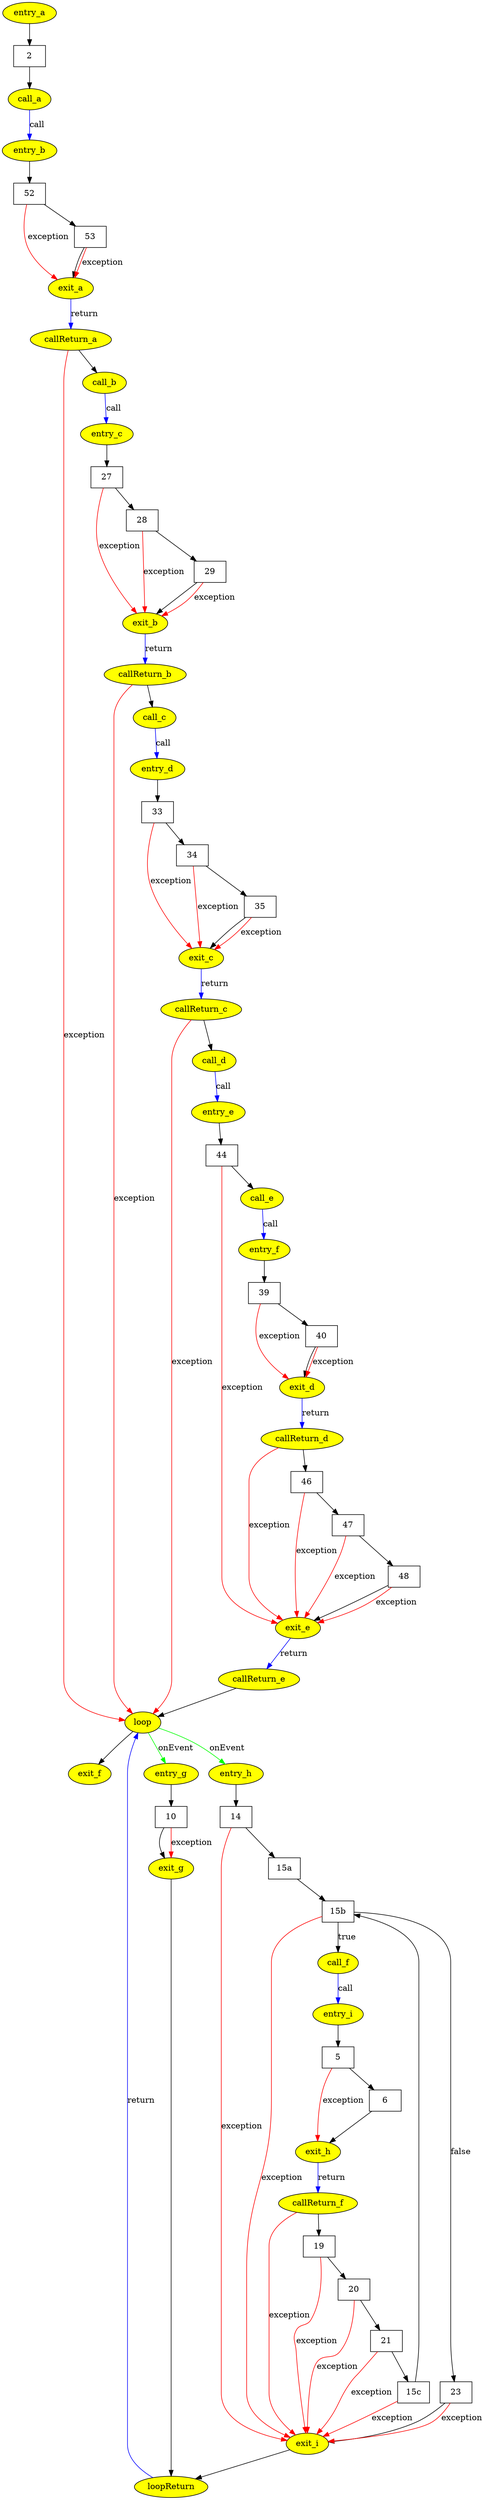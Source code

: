 digraph CFG {
node [shape="box"]
label = ""
n107 [label="entry_a", shape="ellipse", style="filled", fillcolor="yellow"]
n108 [label="2"]
n109 [label="call_a", shape="ellipse", style="filled", fillcolor="yellow"]
n110 [label="entry_b", shape="ellipse", style="filled", fillcolor="yellow"]
n111 [label="52"]
n112 [label="53"]
n113 [label="exit_a", shape="ellipse", style="filled", fillcolor="yellow"]
n114 [label="callReturn_a", shape="ellipse", style="filled", fillcolor="yellow"]
n115 [label="call_b", shape="ellipse", style="filled", fillcolor="yellow"]
n116 [label="entry_c", shape="ellipse", style="filled", fillcolor="yellow"]
n117 [label="27"]
n118 [label="28"]
n119 [label="29"]
n120 [label="exit_b", shape="ellipse", style="filled", fillcolor="yellow"]
n121 [label="callReturn_b", shape="ellipse", style="filled", fillcolor="yellow"]
n122 [label="call_c", shape="ellipse", style="filled", fillcolor="yellow"]
n123 [label="entry_d", shape="ellipse", style="filled", fillcolor="yellow"]
n124 [label="33"]
n125 [label="34"]
n126 [label="35"]
n127 [label="exit_c", shape="ellipse", style="filled", fillcolor="yellow"]
n128 [label="callReturn_c", shape="ellipse", style="filled", fillcolor="yellow"]
n129 [label="call_d", shape="ellipse", style="filled", fillcolor="yellow"]
n130 [label="entry_e", shape="ellipse", style="filled", fillcolor="yellow"]
n131 [label="44"]
n132 [label="call_e", shape="ellipse", style="filled", fillcolor="yellow"]
n133 [label="entry_f", shape="ellipse", style="filled", fillcolor="yellow"]
n134 [label="39"]
n135 [label="40"]
n136 [label="exit_d", shape="ellipse", style="filled", fillcolor="yellow"]
n137 [label="callReturn_d", shape="ellipse", style="filled", fillcolor="yellow"]
n138 [label="46"]
n139 [label="47"]
n140 [label="48"]
n141 [label="exit_e", shape="ellipse", style="filled", fillcolor="yellow"]
n142 [label="callReturn_e", shape="ellipse", style="filled", fillcolor="yellow"]
n143 [label="exit_f", shape="ellipse", style="filled", fillcolor="yellow"]
n144 [label="loop", shape="ellipse", style="filled", fillcolor="yellow"]
n145 [label="loopReturn", shape="ellipse", style="filled", fillcolor="yellow"]
n146 [label="entry_g", shape="ellipse", style="filled", fillcolor="yellow"]
n147 [label="10"]
n148 [label="exit_g", shape="ellipse", style="filled", fillcolor="yellow"]
n149 [label="entry_h", shape="ellipse", style="filled", fillcolor="yellow"]
n150 [label="14"]
n151 [label="15a"]
n152 [label="15b"]
n153 [label="call_f", shape="ellipse", style="filled", fillcolor="yellow"]
n154 [label="entry_i", shape="ellipse", style="filled", fillcolor="yellow"]
n155 [label="5"]
n156 [label="6"]
n157 [label="exit_h", shape="ellipse", style="filled", fillcolor="yellow"]
n158 [label="callReturn_f", shape="ellipse", style="filled", fillcolor="yellow"]
n159 [label="19"]
n160 [label="20"]
n161 [label="21"]
n162 [label="15c"]
n163 [label="23"]
n164 [label="exit_i", shape="ellipse", style="filled", fillcolor="yellow"]
n107 -> n108 []
n108 -> n109 []
n109 -> n110 [color="blue", label = "call"]
n110 -> n111 []
n111 -> n112 []
n111 -> n113 [color="red", label="exception"]
n112 -> n113 []
n112 -> n113 [color="red", label="exception"]
n113 -> n114 [color="blue", label="return"]
n114 -> n115 []
n114 -> n144 [color="red", label="exception"]
n115 -> n116 [color="blue", label = "call"]
n116 -> n117 []
n117 -> n118 []
n117 -> n120 [color="red", label="exception"]
n118 -> n119 []
n118 -> n120 [color="red", label="exception"]
n119 -> n120 []
n119 -> n120 [color="red", label="exception"]
n120 -> n121 [color="blue", label="return"]
n121 -> n122 []
n121 -> n144 [color="red", label="exception"]
n122 -> n123 [color="blue", label = "call"]
n123 -> n124 []
n124 -> n125 []
n124 -> n127 [color="red", label="exception"]
n125 -> n126 []
n125 -> n127 [color="red", label="exception"]
n126 -> n127 []
n126 -> n127 [color="red", label="exception"]
n127 -> n128 [color="blue", label="return"]
n128 -> n129 []
n128 -> n144 [color="red", label="exception"]
n129 -> n130 [color="blue", label = "call"]
n130 -> n131 []
n131 -> n132 []
n131 -> n141 [color="red", label="exception"]
n132 -> n133 [color="blue", label = "call"]
n133 -> n134 []
n134 -> n135 []
n134 -> n136 [color="red", label="exception"]
n135 -> n136 []
n135 -> n136 [color="red", label="exception"]
n136 -> n137 [color="blue", label="return"]
n137 -> n138 []
n137 -> n141 [color="red", label="exception"]
n138 -> n139 []
n138 -> n141 [color="red", label="exception"]
n139 -> n140 []
n139 -> n141 [color="red", label="exception"]
n140 -> n141 []
n140 -> n141 [color="red", label="exception"]
n141 -> n142 [color="blue", label="return"]
n142 -> n144 []
n144 -> n143 []
n144 -> n146 [color="green", label = "onEvent"]
n144 -> n149 [color="green", label = "onEvent"]
n145 -> n144 [color="blue", label="return"]
n146 -> n147 []
n147 -> n148 []
n147 -> n148 [color="red", label="exception"]
n148 -> n145 []
n149 -> n150 []
n150 -> n151 []
n150 -> n164 [color="red", label="exception"]
n151 -> n152 []
n152 -> n153 [label="true"]
n152 -> n163 [label="false"]
n152 -> n164 [color="red", label="exception"]
n153 -> n154 [color="blue", label = "call"]
n154 -> n155 []
n155 -> n156 []
n155 -> n157 [color="red", label="exception"]
n156 -> n157 []
n157 -> n158 [color="blue", label="return"]
n158 -> n159 []
n158 -> n164 [color="red", label="exception"]
n159 -> n160 []
n159 -> n164 [color="red", label="exception"]
n160 -> n161 []
n160 -> n164 [color="red", label="exception"]
n161 -> n162 []
n161 -> n164 [color="red", label="exception"]
n162 -> n152 []
n162 -> n164 [color="red", label="exception"]
n163 -> n164 []
n163 -> n164 [color="red", label="exception"]
n164 -> n145 []
}